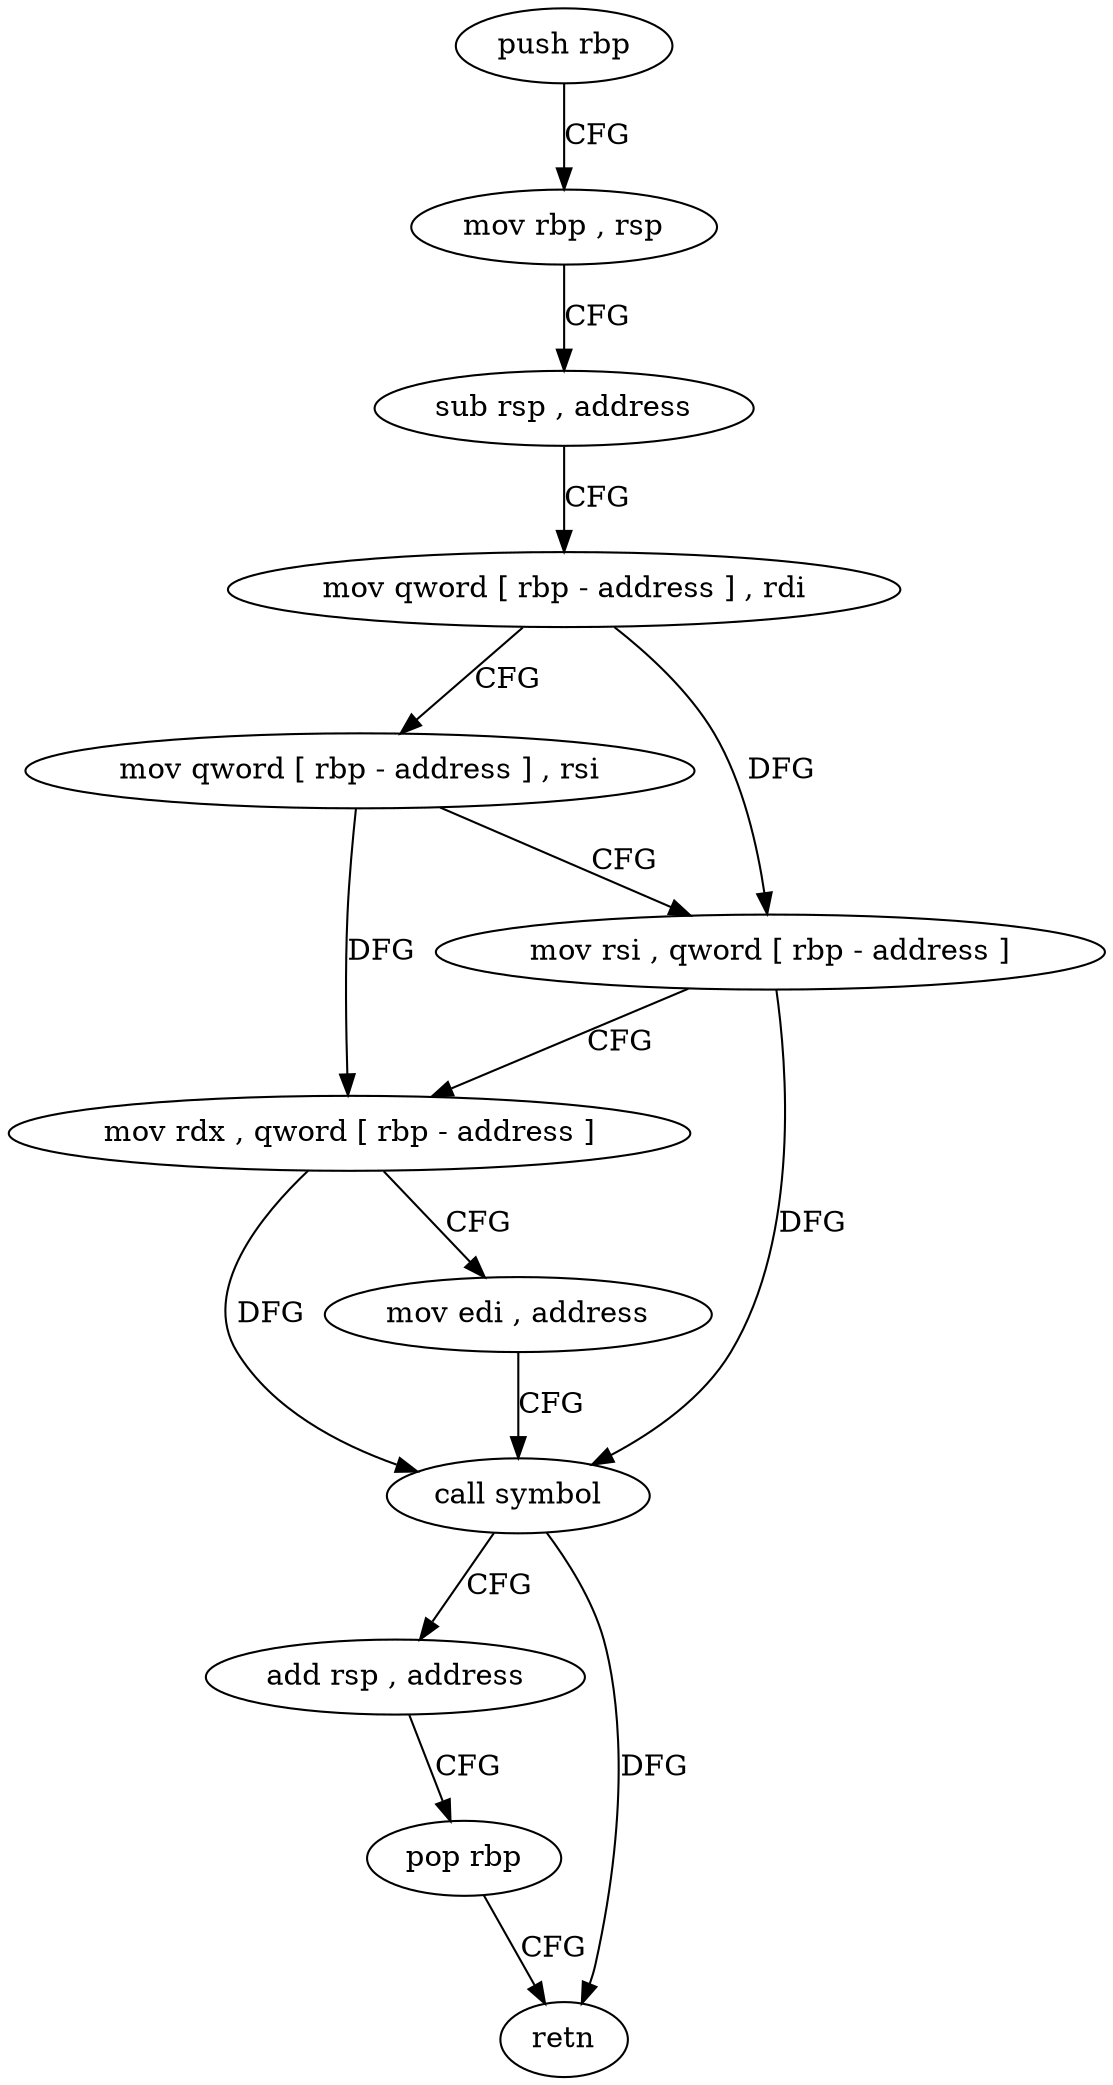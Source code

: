 digraph "func" {
"4294336" [label = "push rbp" ]
"4294337" [label = "mov rbp , rsp" ]
"4294340" [label = "sub rsp , address" ]
"4294344" [label = "mov qword [ rbp - address ] , rdi" ]
"4294348" [label = "mov qword [ rbp - address ] , rsi" ]
"4294352" [label = "mov rsi , qword [ rbp - address ]" ]
"4294356" [label = "mov rdx , qword [ rbp - address ]" ]
"4294360" [label = "mov edi , address" ]
"4294365" [label = "call symbol" ]
"4294370" [label = "add rsp , address" ]
"4294374" [label = "pop rbp" ]
"4294375" [label = "retn" ]
"4294336" -> "4294337" [ label = "CFG" ]
"4294337" -> "4294340" [ label = "CFG" ]
"4294340" -> "4294344" [ label = "CFG" ]
"4294344" -> "4294348" [ label = "CFG" ]
"4294344" -> "4294352" [ label = "DFG" ]
"4294348" -> "4294352" [ label = "CFG" ]
"4294348" -> "4294356" [ label = "DFG" ]
"4294352" -> "4294356" [ label = "CFG" ]
"4294352" -> "4294365" [ label = "DFG" ]
"4294356" -> "4294360" [ label = "CFG" ]
"4294356" -> "4294365" [ label = "DFG" ]
"4294360" -> "4294365" [ label = "CFG" ]
"4294365" -> "4294370" [ label = "CFG" ]
"4294365" -> "4294375" [ label = "DFG" ]
"4294370" -> "4294374" [ label = "CFG" ]
"4294374" -> "4294375" [ label = "CFG" ]
}
